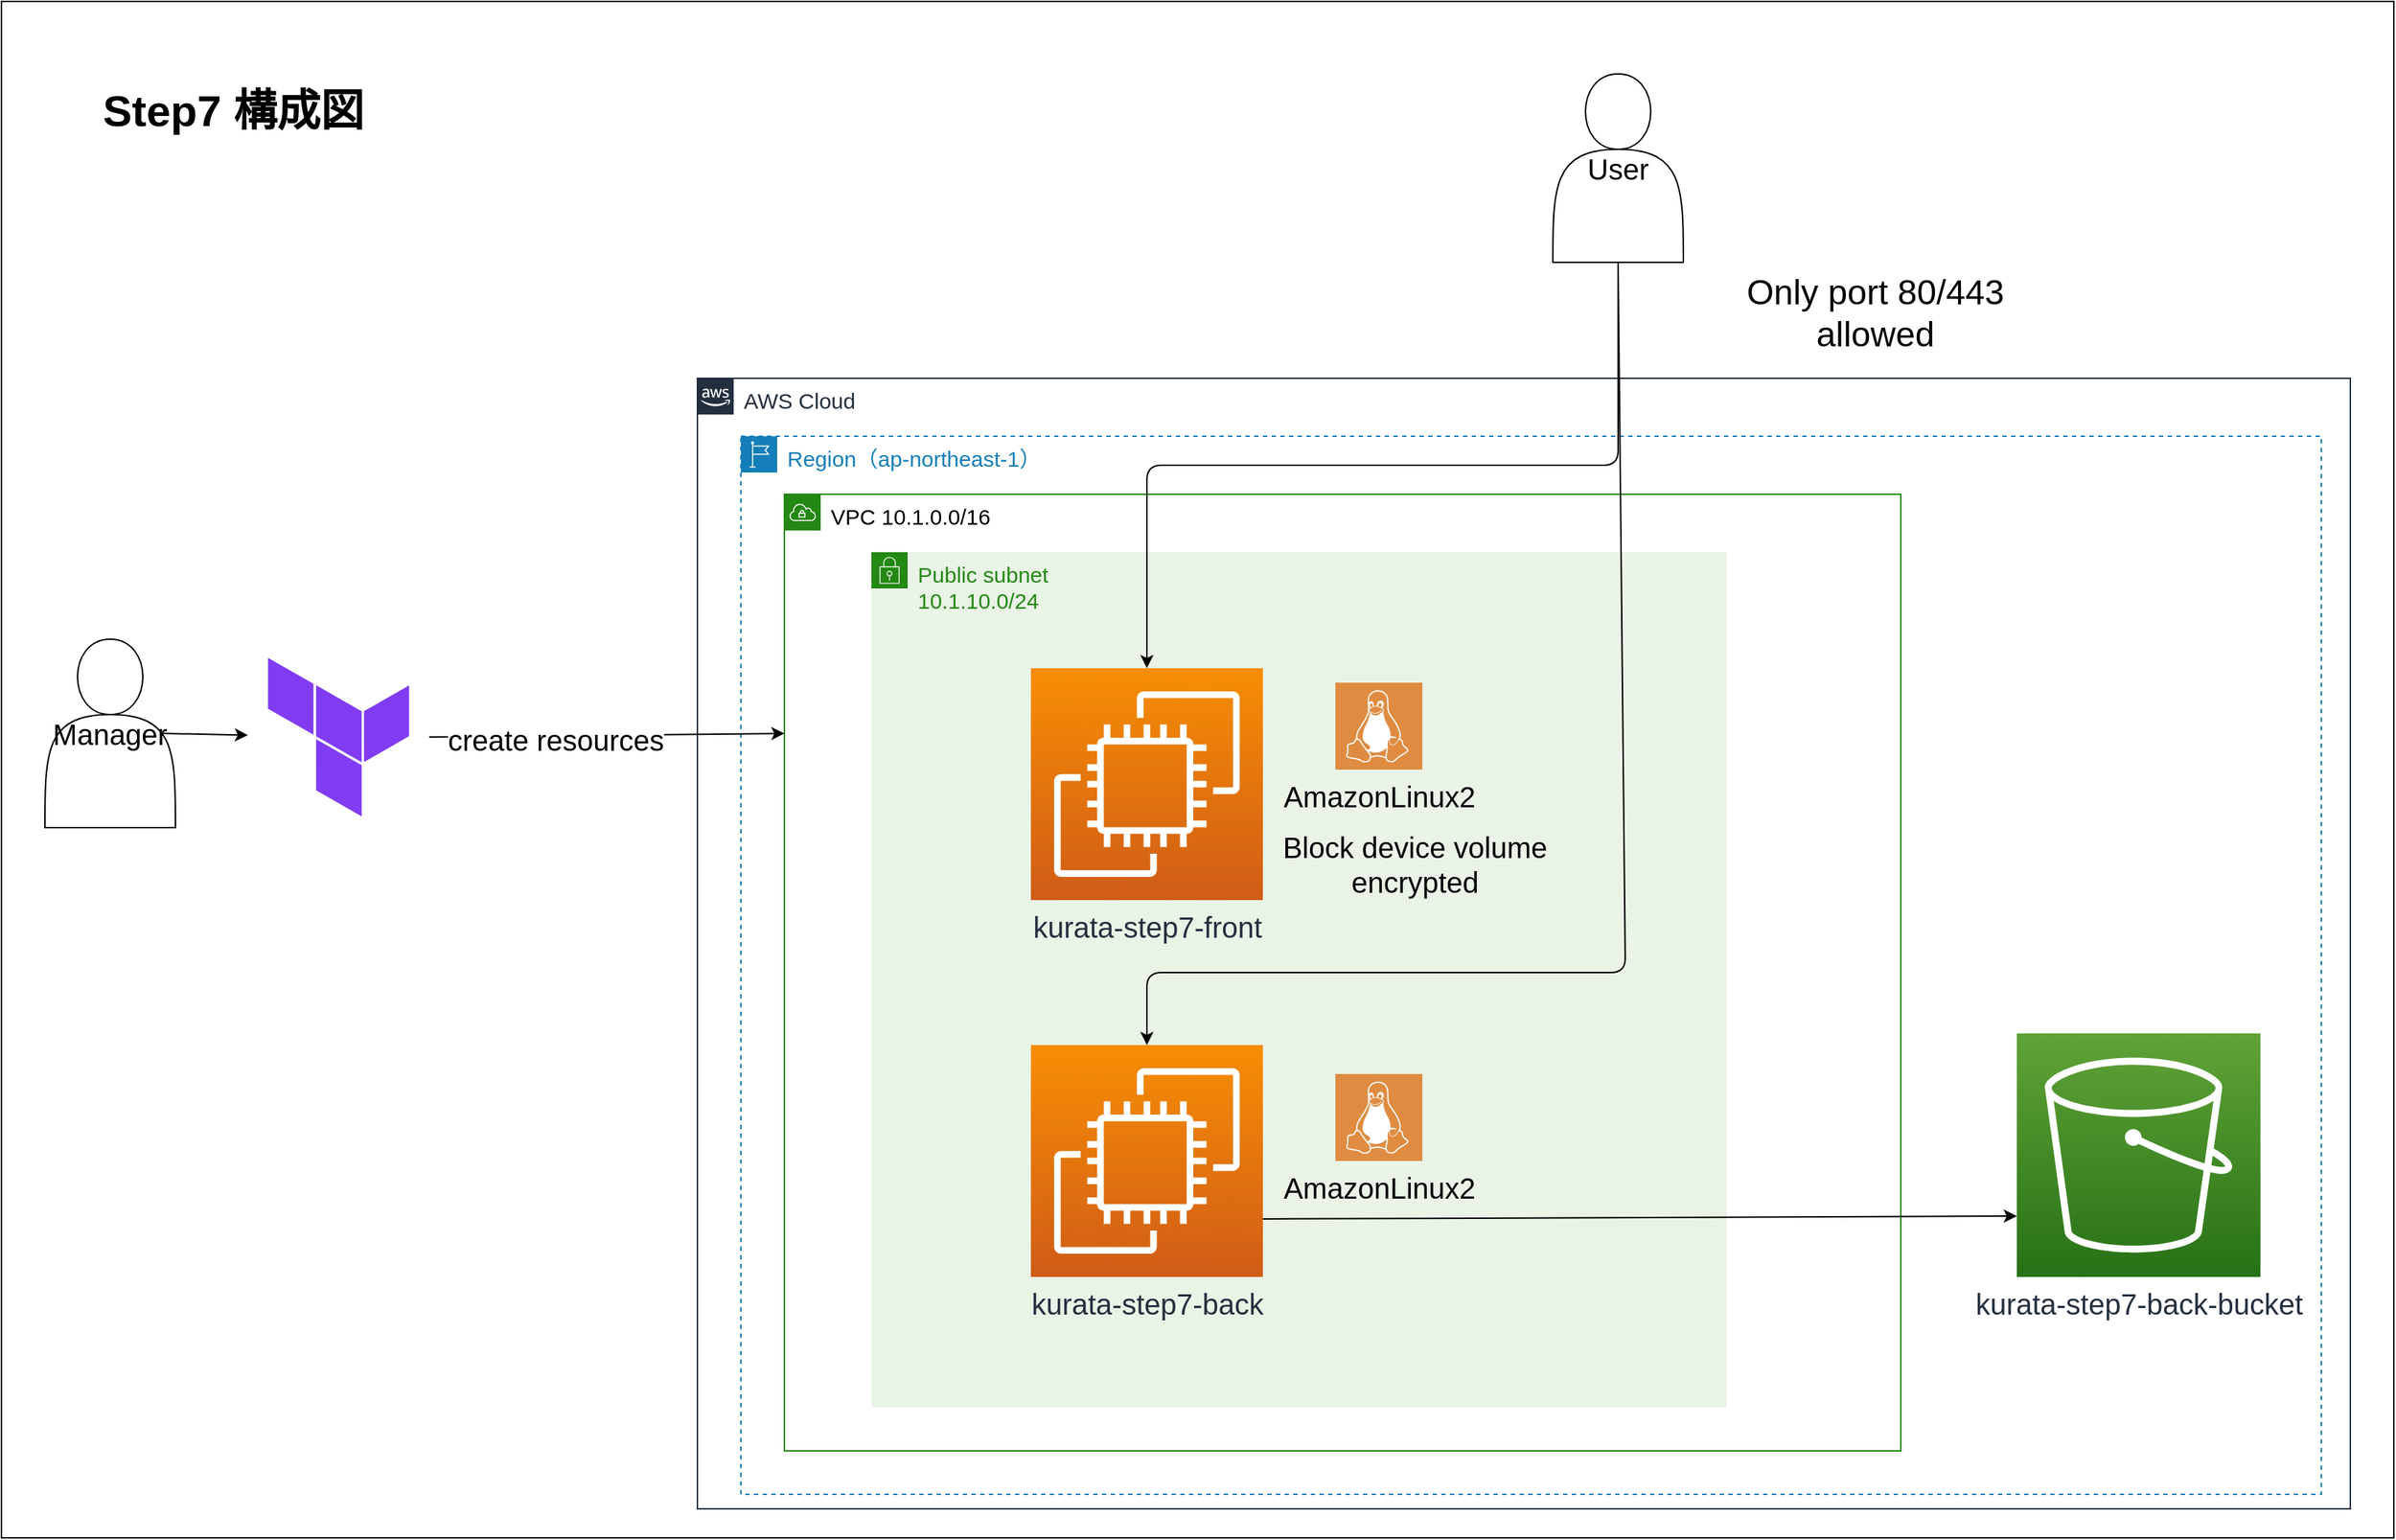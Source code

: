 <mxfile>
    <diagram id="788d0EhdxVvTGeEug843" name="Page-1">
        <mxGraphModel dx="1047" dy="618" grid="1" gridSize="10" guides="1" tooltips="1" connect="1" arrows="1" fold="1" page="1" pageScale="1" pageWidth="850" pageHeight="1100" math="0" shadow="0">
            <root>
                <mxCell id="0"/>
                <mxCell id="1" parent="0"/>
                <mxCell id="2" value="" style="rounded=0;whiteSpace=wrap;html=1;" vertex="1" parent="1">
                    <mxGeometry x="20" y="20" width="1650" height="1060" as="geometry"/>
                </mxCell>
                <mxCell id="7" style="edgeStyle=none;html=1;exitX=0.9;exitY=0.5;exitDx=0;exitDy=0;exitPerimeter=0;" edge="1" parent="1" source="4" target="6">
                    <mxGeometry relative="1" as="geometry"/>
                </mxCell>
                <mxCell id="4" value="&lt;font style=&quot;font-size: 20px;&quot;&gt;Manager&lt;/font&gt;" style="shape=actor;whiteSpace=wrap;html=1;" vertex="1" parent="1">
                    <mxGeometry x="50" y="460" width="90" height="130" as="geometry"/>
                </mxCell>
                <mxCell id="6" value="" style="shape=image;verticalLabelPosition=bottom;labelBackgroundColor=default;verticalAlign=top;aspect=fixed;imageAspect=0;image=data:image/svg+xml,PHN2ZyB4bWxucz0iaHR0cDovL3d3dy53My5vcmcvMjAwMC9zdmciIHZpZXdCb3g9IjAgMCAzMiAzMiI+PGcgZmlsbD0iIzgxM2NmMyI+PHBhdGggZD0ibTEyLjA0MiA2Ljg1OCA4LjAyOSA0LjU5djkuMDE0bC04LjAyOS00LjU5NHoiLz48cGF0aCBkPSJtMjAuNSAyMC40MTUgNy45NTktNC41NzV2LTguOTUzbC03Ljk1OSA0LjU0MnoiLz48cGF0aCBkPSJtMy41NDEgMTEuMDEgOC4wMyA0LjU4OXYtOS4wMDlsLTguMDMtNC41OXoiLz48cGF0aCBkPSJtMTIuMDQyIDI1LjQxIDguMDI5IDQuNTl2LTkuMDQzbC04LjAyOS00LjU4OXoiLz48L2c+PC9zdmc+;" vertex="1" parent="1">
                    <mxGeometry x="190" y="465" width="125" height="125" as="geometry"/>
                </mxCell>
                <mxCell id="8" value="&lt;font style=&quot;font-size: 15px;&quot;&gt;AWS Cloud&lt;/font&gt;" style="points=[[0,0],[0.25,0],[0.5,0],[0.75,0],[1,0],[1,0.25],[1,0.5],[1,0.75],[1,1],[0.75,1],[0.5,1],[0.25,1],[0,1],[0,0.75],[0,0.5],[0,0.25]];outlineConnect=0;gradientColor=none;html=1;whiteSpace=wrap;fontSize=12;fontStyle=0;container=1;pointerEvents=0;collapsible=0;recursiveResize=0;shape=mxgraph.aws4.group;grIcon=mxgraph.aws4.group_aws_cloud_alt;strokeColor=#232F3E;fillColor=none;verticalAlign=top;align=left;spacingLeft=30;fontColor=#232F3E;dashed=0;" vertex="1" parent="1">
                    <mxGeometry x="500" y="280" width="1140" height="780" as="geometry"/>
                </mxCell>
                <mxCell id="9" value="&lt;font style=&quot;font-size: 15px;&quot;&gt;Region（ap-northeast-1）&lt;/font&gt;" style="points=[[0,0],[0.25,0],[0.5,0],[0.75,0],[1,0],[1,0.25],[1,0.5],[1,0.75],[1,1],[0.75,1],[0.5,1],[0.25,1],[0,1],[0,0.75],[0,0.5],[0,0.25]];outlineConnect=0;gradientColor=none;html=1;whiteSpace=wrap;fontSize=12;fontStyle=0;container=1;pointerEvents=0;collapsible=0;recursiveResize=0;shape=mxgraph.aws4.group;grIcon=mxgraph.aws4.group_region;strokeColor=#147EBA;fillColor=none;verticalAlign=top;align=left;spacingLeft=30;fontColor=#147EBA;dashed=1;" vertex="1" parent="8">
                    <mxGeometry x="30" y="40" width="1090" height="730" as="geometry"/>
                </mxCell>
                <mxCell id="10" value="&lt;font style=&quot;font-size: 15px;&quot; color=&quot;#000000&quot;&gt;VPC 10.1.0.0/16&lt;/font&gt;" style="points=[[0,0],[0.25,0],[0.5,0],[0.75,0],[1,0],[1,0.25],[1,0.5],[1,0.75],[1,1],[0.75,1],[0.5,1],[0.25,1],[0,1],[0,0.75],[0,0.5],[0,0.25]];outlineConnect=0;gradientColor=none;html=1;whiteSpace=wrap;fontSize=12;fontStyle=0;container=1;pointerEvents=0;collapsible=0;recursiveResize=0;shape=mxgraph.aws4.group;grIcon=mxgraph.aws4.group_vpc;strokeColor=#248814;fillColor=none;verticalAlign=top;align=left;spacingLeft=30;fontColor=#AAB7B8;dashed=0;" vertex="1" parent="9">
                    <mxGeometry x="30" y="40" width="770" height="660" as="geometry"/>
                </mxCell>
                <mxCell id="12" value="&lt;font style=&quot;font-size: 15px;&quot;&gt;Public subnet&lt;br&gt;10.1.10.0/24&lt;/font&gt;" style="points=[[0,0],[0.25,0],[0.5,0],[0.75,0],[1,0],[1,0.25],[1,0.5],[1,0.75],[1,1],[0.75,1],[0.5,1],[0.25,1],[0,1],[0,0.75],[0,0.5],[0,0.25]];outlineConnect=0;gradientColor=none;html=1;whiteSpace=wrap;fontSize=12;fontStyle=0;container=1;pointerEvents=0;collapsible=0;recursiveResize=0;shape=mxgraph.aws4.group;grIcon=mxgraph.aws4.group_security_group;grStroke=0;strokeColor=#248814;fillColor=#E9F3E6;verticalAlign=top;align=left;spacingLeft=30;fontColor=#248814;dashed=0;" vertex="1" parent="10">
                    <mxGeometry x="60" y="40" width="590" height="590" as="geometry"/>
                </mxCell>
                <mxCell id="13" value="&lt;font style=&quot;font-size: 20px;&quot;&gt;kurata-step7-front&lt;/font&gt;" style="sketch=0;points=[[0,0,0],[0.25,0,0],[0.5,0,0],[0.75,0,0],[1,0,0],[0,1,0],[0.25,1,0],[0.5,1,0],[0.75,1,0],[1,1,0],[0,0.25,0],[0,0.5,0],[0,0.75,0],[1,0.25,0],[1,0.5,0],[1,0.75,0]];outlineConnect=0;fontColor=#232F3E;gradientColor=#F78E04;gradientDirection=north;fillColor=#D05C17;strokeColor=#ffffff;dashed=0;verticalLabelPosition=bottom;verticalAlign=top;align=center;html=1;fontSize=12;fontStyle=0;aspect=fixed;shape=mxgraph.aws4.resourceIcon;resIcon=mxgraph.aws4.ec2;" vertex="1" parent="12">
                    <mxGeometry x="110" y="80" width="160" height="160" as="geometry"/>
                </mxCell>
                <mxCell id="15" value="&lt;font style=&quot;font-size: 20px;&quot;&gt;AmazonLinux2&lt;/font&gt;" style="sketch=0;pointerEvents=1;shadow=0;dashed=0;html=1;strokeColor=none;fillColor=#DF8C42;labelPosition=center;verticalLabelPosition=bottom;verticalAlign=top;align=center;outlineConnect=0;shape=mxgraph.veeam2.linux;fontColor=#000000;" vertex="1" parent="12">
                    <mxGeometry x="320" y="90" width="60" height="60" as="geometry"/>
                </mxCell>
                <mxCell id="18" value="&lt;font style=&quot;font-size: 20px;&quot;&gt;Block device volume&lt;br&gt;encrypted&lt;/font&gt;" style="text;html=1;strokeColor=none;fillColor=none;align=center;verticalAlign=middle;whiteSpace=wrap;rounded=0;fontColor=#000000;" vertex="1" parent="12">
                    <mxGeometry x="260" y="190" width="230" height="50" as="geometry"/>
                </mxCell>
                <mxCell id="11" value="&lt;font style=&quot;font-size: 20px;&quot;&gt;kurata-step7-back-bucket&lt;/font&gt;" style="sketch=0;points=[[0,0,0],[0.25,0,0],[0.5,0,0],[0.75,0,0],[1,0,0],[0,1,0],[0.25,1,0],[0.5,1,0],[0.75,1,0],[1,1,0],[0,0.25,0],[0,0.5,0],[0,0.75,0],[1,0.25,0],[1,0.5,0],[1,0.75,0]];outlineConnect=0;fontColor=#232F3E;gradientColor=#60A337;gradientDirection=north;fillColor=#277116;strokeColor=#ffffff;dashed=0;verticalLabelPosition=bottom;verticalAlign=top;align=center;html=1;fontSize=12;fontStyle=0;aspect=fixed;shape=mxgraph.aws4.resourceIcon;resIcon=mxgraph.aws4.s3;" vertex="1" parent="9">
                    <mxGeometry x="880" y="412" width="168" height="168" as="geometry"/>
                </mxCell>
                <mxCell id="3" value="Untitled Layer" parent="0"/>
                <mxCell id="19" style="edgeStyle=none;html=1;exitX=1;exitY=0.75;exitDx=0;exitDy=0;exitPerimeter=0;entryX=0;entryY=0.75;entryDx=0;entryDy=0;entryPerimeter=0;fontColor=#000000;" edge="1" parent="3" source="14" target="11">
                    <mxGeometry relative="1" as="geometry"/>
                </mxCell>
                <mxCell id="14" value="&lt;font style=&quot;font-size: 20px;&quot;&gt;kurata-step7-back&lt;/font&gt;" style="sketch=0;points=[[0,0,0],[0.25,0,0],[0.5,0,0],[0.75,0,0],[1,0,0],[0,1,0],[0.25,1,0],[0.5,1,0],[0.75,1,0],[1,1,0],[0,0.25,0],[0,0.5,0],[0,0.75,0],[1,0.25,0],[1,0.5,0],[1,0.75,0]];outlineConnect=0;fontColor=#232F3E;gradientColor=#F78E04;gradientDirection=north;fillColor=#D05C17;strokeColor=#ffffff;dashed=0;verticalLabelPosition=bottom;verticalAlign=top;align=center;html=1;fontSize=12;fontStyle=0;aspect=fixed;shape=mxgraph.aws4.resourceIcon;resIcon=mxgraph.aws4.ec2;" vertex="1" parent="3">
                    <mxGeometry x="730" y="740" width="160" height="160" as="geometry"/>
                </mxCell>
                <mxCell id="17" value="&lt;font style=&quot;font-size: 20px;&quot;&gt;AmazonLinux2&lt;/font&gt;" style="sketch=0;pointerEvents=1;shadow=0;dashed=0;html=1;strokeColor=none;fillColor=#DF8C42;labelPosition=center;verticalLabelPosition=bottom;verticalAlign=top;align=center;outlineConnect=0;shape=mxgraph.veeam2.linux;fontColor=#000000;" vertex="1" parent="3">
                    <mxGeometry x="940" y="760" width="60" height="60" as="geometry"/>
                </mxCell>
                <mxCell id="21" style="edgeStyle=none;html=1;exitX=1;exitY=0.5;exitDx=0;exitDy=0;entryX=0;entryY=0.25;entryDx=0;entryDy=0;fontColor=#000000;" edge="1" parent="3" source="6" target="10">
                    <mxGeometry relative="1" as="geometry"/>
                </mxCell>
                <mxCell id="22" value="&lt;font style=&quot;font-size: 20px;&quot;&gt;create resources&lt;/font&gt;" style="edgeLabel;html=1;align=center;verticalAlign=middle;resizable=0;points=[];fontColor=#000000;fontSize=20;" vertex="1" connectable="0" parent="21">
                    <mxGeometry x="-0.299" y="-2" relative="1" as="geometry">
                        <mxPoint x="1" as="offset"/>
                    </mxGeometry>
                </mxCell>
                <mxCell id="26" style="edgeStyle=none;html=1;exitX=0.5;exitY=1;exitDx=0;exitDy=0;entryX=0.5;entryY=0;entryDx=0;entryDy=0;entryPerimeter=0;fontSize=15;fontColor=#000000;" edge="1" parent="3" source="24" target="13">
                    <mxGeometry relative="1" as="geometry">
                        <Array as="points">
                            <mxPoint x="1135" y="340"/>
                            <mxPoint x="810" y="340"/>
                        </Array>
                    </mxGeometry>
                </mxCell>
                <mxCell id="27" style="edgeStyle=none;html=1;exitX=0.5;exitY=1;exitDx=0;exitDy=0;entryX=0.5;entryY=0;entryDx=0;entryDy=0;entryPerimeter=0;fontSize=15;fontColor=#000000;" edge="1" parent="3" source="24" target="14">
                    <mxGeometry relative="1" as="geometry">
                        <Array as="points">
                            <mxPoint x="1140" y="690"/>
                            <mxPoint x="810" y="690"/>
                        </Array>
                    </mxGeometry>
                </mxCell>
                <mxCell id="24" value="&lt;font style=&quot;font-size: 20px;&quot;&gt;User&lt;/font&gt;" style="shape=actor;whiteSpace=wrap;html=1;fontSize=15;fontColor=#000000;" vertex="1" parent="3">
                    <mxGeometry x="1090" y="70" width="90" height="130" as="geometry"/>
                </mxCell>
                <mxCell id="28" value="Only port 80/443 allowed" style="text;html=1;strokeColor=none;fillColor=none;align=center;verticalAlign=middle;whiteSpace=wrap;rounded=0;fontSize=24;fontColor=#000000;" vertex="1" parent="3">
                    <mxGeometry x="1200" y="200" width="225" height="70" as="geometry"/>
                </mxCell>
                <mxCell id="31" value="&lt;font style=&quot;font-size: 30px;&quot;&gt;&lt;b&gt;Step7 構成図&lt;/b&gt;&lt;/font&gt;" style="text;html=1;strokeColor=none;fillColor=none;align=center;verticalAlign=middle;whiteSpace=wrap;rounded=0;fontSize=20;fontColor=#000000;" vertex="1" parent="3">
                    <mxGeometry x="60" y="60" width="240" height="70" as="geometry"/>
                </mxCell>
            </root>
        </mxGraphModel>
    </diagram>
</mxfile>